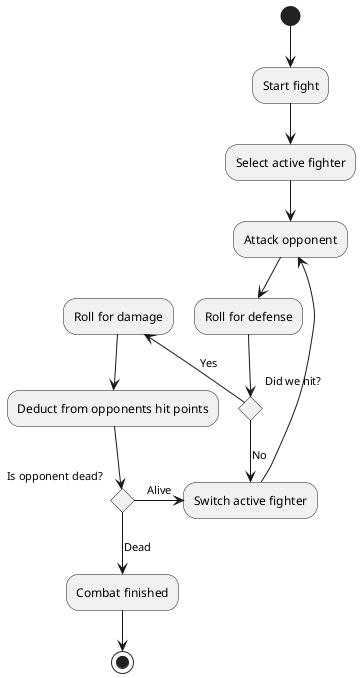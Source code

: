 @startuml
(*) --> "Start fight"
--> "Select active fighter"
--> "Attack opponent"
--> "Roll for defense"

if "Did we hit?"
	-left->[Yes] "Roll for damage"
	-down-> "Deduct from opponents hit points"

	If "Is opponent dead?" then
		-down->[Dead] "Combat finished"
		-down-> (*)
	else
		-right->[Alive] "Switch active fighter"
	endif
else
	-down->[No] "Switch active fighter"
endif

-left-> "Attack opponent"
@enduml